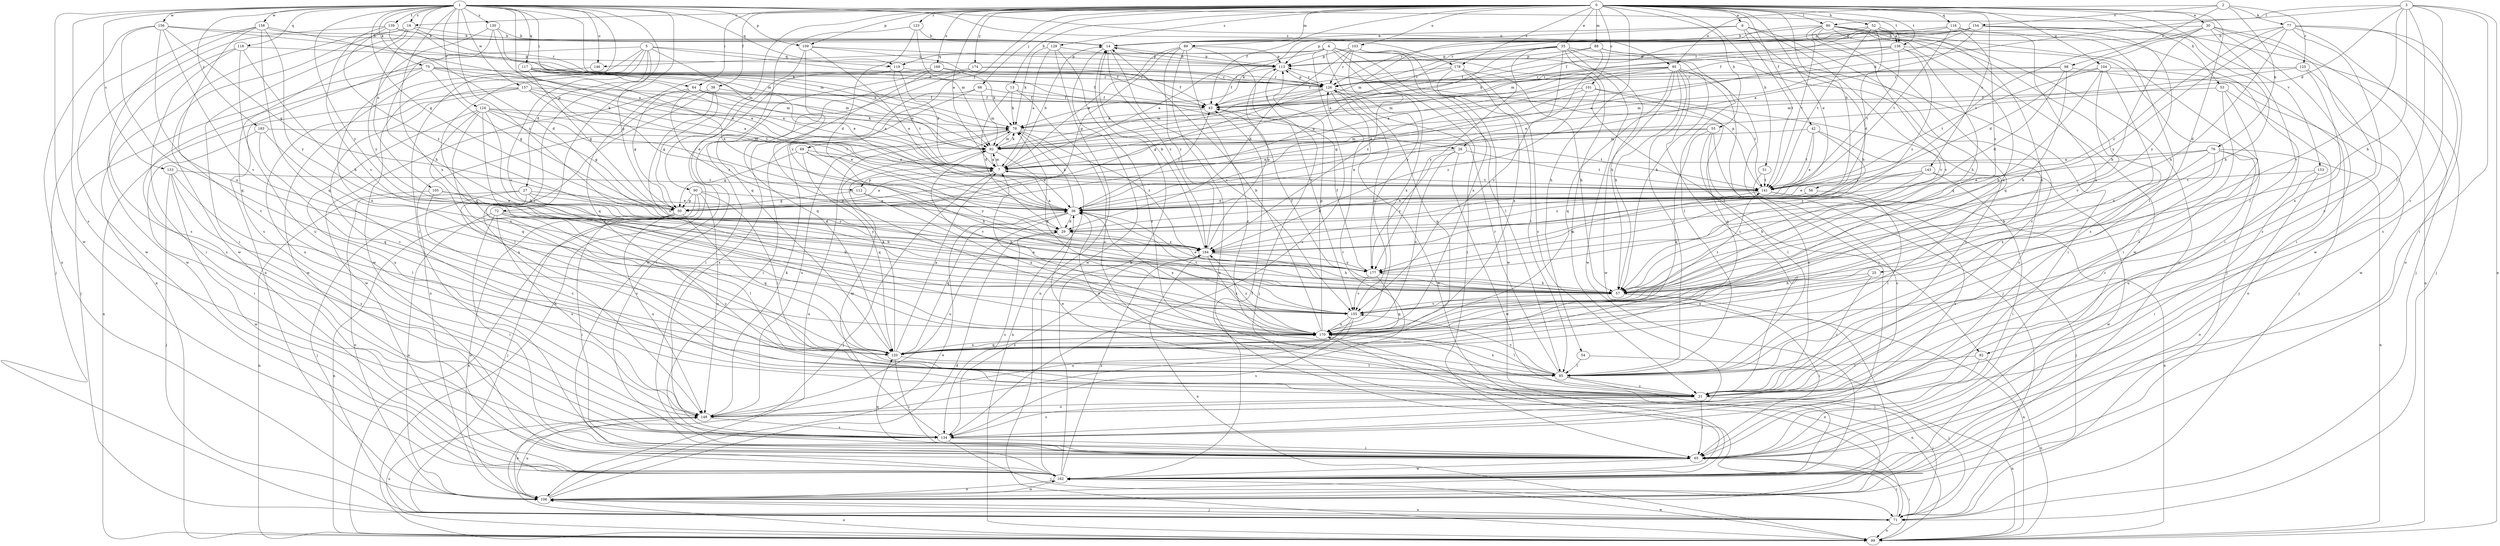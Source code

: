 strict digraph  {
0;
1;
2;
3;
4;
5;
6;
7;
13;
14;
16;
21;
25;
26;
27;
29;
30;
35;
36;
38;
42;
43;
50;
51;
52;
53;
54;
55;
56;
57;
64;
65;
66;
69;
71;
72;
75;
76;
77;
78;
80;
82;
85;
88;
89;
90;
92;
95;
98;
99;
101;
103;
104;
105;
106;
109;
112;
113;
116;
117;
118;
119;
120;
123;
124;
125;
126;
129;
130;
133;
134;
136;
139;
141;
143;
146;
148;
153;
154;
155;
156;
157;
158;
162;
169;
170;
174;
177;
178;
183;
184;
0 -> 6  [label=a];
0 -> 7  [label=a];
0 -> 13  [label=b];
0 -> 16  [label=c];
0 -> 25  [label=d];
0 -> 30  [label=e];
0 -> 35  [label=e];
0 -> 36  [label=e];
0 -> 38  [label=f];
0 -> 42  [label=f];
0 -> 43  [label=f];
0 -> 51  [label=h];
0 -> 52  [label=h];
0 -> 53  [label=h];
0 -> 54  [label=h];
0 -> 55  [label=h];
0 -> 56  [label=h];
0 -> 64  [label=i];
0 -> 66  [label=j];
0 -> 69  [label=j];
0 -> 80  [label=l];
0 -> 88  [label=m];
0 -> 89  [label=m];
0 -> 90  [label=m];
0 -> 101  [label=o];
0 -> 103  [label=o];
0 -> 104  [label=o];
0 -> 109  [label=p];
0 -> 116  [label=q];
0 -> 123  [label=r];
0 -> 129  [label=s];
0 -> 136  [label=t];
0 -> 143  [label=u];
0 -> 153  [label=v];
0 -> 169  [label=x];
0 -> 174  [label=y];
0 -> 178  [label=z];
1 -> 16  [label=c];
1 -> 21  [label=c];
1 -> 26  [label=d];
1 -> 50  [label=g];
1 -> 64  [label=i];
1 -> 65  [label=i];
1 -> 72  [label=k];
1 -> 75  [label=k];
1 -> 95  [label=n];
1 -> 105  [label=o];
1 -> 109  [label=p];
1 -> 112  [label=p];
1 -> 117  [label=q];
1 -> 118  [label=q];
1 -> 119  [label=q];
1 -> 124  [label=r];
1 -> 130  [label=s];
1 -> 133  [label=s];
1 -> 134  [label=s];
1 -> 136  [label=t];
1 -> 139  [label=t];
1 -> 146  [label=u];
1 -> 156  [label=w];
1 -> 157  [label=w];
1 -> 158  [label=w];
1 -> 162  [label=w];
1 -> 170  [label=x];
1 -> 177  [label=y];
1 -> 178  [label=z];
1 -> 183  [label=z];
1 -> 184  [label=z];
2 -> 76  [label=k];
2 -> 77  [label=k];
2 -> 95  [label=n];
2 -> 98  [label=n];
2 -> 125  [label=r];
2 -> 154  [label=v];
3 -> 21  [label=c];
3 -> 26  [label=d];
3 -> 57  [label=h];
3 -> 65  [label=i];
3 -> 78  [label=k];
3 -> 80  [label=l];
3 -> 82  [label=l];
3 -> 99  [label=n];
3 -> 155  [label=v];
4 -> 7  [label=a];
4 -> 57  [label=h];
4 -> 65  [label=i];
4 -> 82  [label=l];
4 -> 85  [label=l];
4 -> 119  [label=q];
4 -> 134  [label=s];
4 -> 146  [label=u];
4 -> 170  [label=x];
4 -> 177  [label=y];
5 -> 27  [label=d];
5 -> 36  [label=e];
5 -> 50  [label=g];
5 -> 106  [label=o];
5 -> 119  [label=q];
5 -> 120  [label=q];
5 -> 126  [label=r];
5 -> 155  [label=v];
5 -> 162  [label=w];
6 -> 14  [label=b];
6 -> 57  [label=h];
6 -> 78  [label=k];
6 -> 120  [label=q];
6 -> 141  [label=t];
6 -> 155  [label=v];
7 -> 14  [label=b];
7 -> 71  [label=j];
7 -> 92  [label=m];
7 -> 112  [label=p];
7 -> 141  [label=t];
13 -> 21  [label=c];
13 -> 29  [label=d];
13 -> 43  [label=f];
13 -> 78  [label=k];
14 -> 113  [label=p];
14 -> 155  [label=v];
14 -> 162  [label=w];
14 -> 184  [label=z];
16 -> 14  [label=b];
16 -> 65  [label=i];
16 -> 99  [label=n];
16 -> 126  [label=r];
16 -> 134  [label=s];
16 -> 162  [label=w];
21 -> 36  [label=e];
21 -> 65  [label=i];
21 -> 99  [label=n];
21 -> 134  [label=s];
21 -> 148  [label=u];
25 -> 21  [label=c];
25 -> 57  [label=h];
25 -> 170  [label=x];
26 -> 7  [label=a];
26 -> 141  [label=t];
26 -> 162  [label=w];
26 -> 170  [label=x];
26 -> 177  [label=y];
27 -> 21  [label=c];
27 -> 36  [label=e];
27 -> 57  [label=h];
27 -> 71  [label=j];
27 -> 106  [label=o];
27 -> 184  [label=z];
29 -> 7  [label=a];
29 -> 134  [label=s];
29 -> 184  [label=z];
30 -> 14  [label=b];
30 -> 29  [label=d];
30 -> 57  [label=h];
30 -> 65  [label=i];
30 -> 85  [label=l];
30 -> 99  [label=n];
30 -> 141  [label=t];
30 -> 162  [label=w];
35 -> 7  [label=a];
35 -> 50  [label=g];
35 -> 57  [label=h];
35 -> 85  [label=l];
35 -> 113  [label=p];
35 -> 148  [label=u];
35 -> 155  [label=v];
35 -> 162  [label=w];
35 -> 177  [label=y];
36 -> 29  [label=d];
36 -> 43  [label=f];
36 -> 78  [label=k];
36 -> 120  [label=q];
36 -> 148  [label=u];
36 -> 155  [label=v];
36 -> 170  [label=x];
38 -> 43  [label=f];
38 -> 50  [label=g];
38 -> 106  [label=o];
38 -> 148  [label=u];
38 -> 170  [label=x];
42 -> 21  [label=c];
42 -> 36  [label=e];
42 -> 92  [label=m];
42 -> 141  [label=t];
42 -> 177  [label=y];
43 -> 78  [label=k];
50 -> 7  [label=a];
50 -> 65  [label=i];
50 -> 99  [label=n];
50 -> 106  [label=o];
50 -> 120  [label=q];
50 -> 148  [label=u];
51 -> 134  [label=s];
51 -> 141  [label=t];
52 -> 29  [label=d];
52 -> 65  [label=i];
52 -> 92  [label=m];
52 -> 126  [label=r];
52 -> 141  [label=t];
52 -> 170  [label=x];
52 -> 136  [label=a];
53 -> 21  [label=c];
53 -> 43  [label=f];
53 -> 85  [label=l];
53 -> 106  [label=o];
54 -> 71  [label=j];
54 -> 85  [label=l];
55 -> 21  [label=c];
55 -> 36  [label=e];
55 -> 85  [label=l];
55 -> 92  [label=m];
55 -> 120  [label=q];
55 -> 134  [label=s];
56 -> 29  [label=d];
56 -> 36  [label=e];
56 -> 85  [label=l];
57 -> 36  [label=e];
57 -> 43  [label=f];
57 -> 65  [label=i];
57 -> 99  [label=n];
57 -> 155  [label=v];
64 -> 7  [label=a];
64 -> 43  [label=f];
64 -> 50  [label=g];
64 -> 92  [label=m];
64 -> 162  [label=w];
64 -> 184  [label=z];
65 -> 120  [label=q];
65 -> 162  [label=w];
66 -> 43  [label=f];
66 -> 65  [label=i];
66 -> 92  [label=m];
66 -> 134  [label=s];
69 -> 7  [label=a];
69 -> 50  [label=g];
69 -> 57  [label=h];
69 -> 120  [label=q];
69 -> 177  [label=y];
71 -> 65  [label=i];
71 -> 99  [label=n];
71 -> 106  [label=o];
72 -> 21  [label=c];
72 -> 29  [label=d];
72 -> 57  [label=h];
72 -> 65  [label=i];
72 -> 85  [label=l];
72 -> 106  [label=o];
72 -> 148  [label=u];
75 -> 7  [label=a];
75 -> 43  [label=f];
75 -> 50  [label=g];
75 -> 71  [label=j];
75 -> 92  [label=m];
75 -> 126  [label=r];
75 -> 134  [label=s];
75 -> 170  [label=x];
76 -> 7  [label=a];
76 -> 21  [label=c];
76 -> 36  [label=e];
76 -> 57  [label=h];
76 -> 99  [label=n];
76 -> 148  [label=u];
76 -> 170  [label=x];
77 -> 14  [label=b];
77 -> 21  [label=c];
77 -> 57  [label=h];
77 -> 71  [label=j];
77 -> 106  [label=o];
77 -> 134  [label=s];
77 -> 177  [label=y];
77 -> 184  [label=z];
78 -> 92  [label=m];
78 -> 99  [label=n];
78 -> 106  [label=o];
78 -> 141  [label=t];
78 -> 148  [label=u];
78 -> 184  [label=z];
80 -> 14  [label=b];
80 -> 71  [label=j];
80 -> 92  [label=m];
80 -> 106  [label=o];
80 -> 120  [label=q];
80 -> 134  [label=s];
80 -> 141  [label=t];
80 -> 155  [label=v];
80 -> 162  [label=w];
80 -> 170  [label=x];
82 -> 65  [label=i];
82 -> 85  [label=l];
82 -> 99  [label=n];
85 -> 21  [label=c];
85 -> 36  [label=e];
85 -> 71  [label=j];
85 -> 126  [label=r];
85 -> 155  [label=v];
85 -> 170  [label=x];
88 -> 21  [label=c];
88 -> 36  [label=e];
88 -> 43  [label=f];
88 -> 65  [label=i];
88 -> 113  [label=p];
89 -> 7  [label=a];
89 -> 21  [label=c];
89 -> 50  [label=g];
89 -> 106  [label=o];
89 -> 113  [label=p];
89 -> 155  [label=v];
89 -> 184  [label=z];
90 -> 36  [label=e];
90 -> 50  [label=g];
90 -> 71  [label=j];
90 -> 85  [label=l];
90 -> 99  [label=n];
90 -> 148  [label=u];
92 -> 7  [label=a];
92 -> 36  [label=e];
92 -> 78  [label=k];
92 -> 155  [label=v];
95 -> 7  [label=a];
95 -> 21  [label=c];
95 -> 36  [label=e];
95 -> 57  [label=h];
95 -> 65  [label=i];
95 -> 71  [label=j];
95 -> 85  [label=l];
95 -> 92  [label=m];
95 -> 120  [label=q];
95 -> 126  [label=r];
95 -> 162  [label=w];
98 -> 29  [label=d];
98 -> 57  [label=h];
98 -> 92  [label=m];
98 -> 126  [label=r];
98 -> 162  [label=w];
99 -> 65  [label=i];
99 -> 106  [label=o];
99 -> 148  [label=u];
99 -> 162  [label=w];
101 -> 21  [label=c];
101 -> 43  [label=f];
101 -> 50  [label=g];
101 -> 120  [label=q];
101 -> 184  [label=z];
103 -> 29  [label=d];
103 -> 113  [label=p];
103 -> 126  [label=r];
103 -> 162  [label=w];
103 -> 170  [label=x];
103 -> 184  [label=z];
104 -> 57  [label=h];
104 -> 71  [label=j];
104 -> 126  [label=r];
104 -> 141  [label=t];
104 -> 155  [label=v];
104 -> 170  [label=x];
105 -> 21  [label=c];
105 -> 36  [label=e];
105 -> 99  [label=n];
105 -> 177  [label=y];
106 -> 29  [label=d];
106 -> 36  [label=e];
106 -> 71  [label=j];
106 -> 148  [label=u];
106 -> 162  [label=w];
106 -> 170  [label=x];
109 -> 36  [label=e];
109 -> 43  [label=f];
109 -> 113  [label=p];
109 -> 162  [label=w];
109 -> 184  [label=z];
112 -> 50  [label=g];
112 -> 57  [label=h];
112 -> 170  [label=x];
113 -> 14  [label=b];
113 -> 43  [label=f];
113 -> 71  [label=j];
113 -> 126  [label=r];
116 -> 14  [label=b];
116 -> 43  [label=f];
116 -> 85  [label=l];
116 -> 126  [label=r];
116 -> 141  [label=t];
116 -> 170  [label=x];
116 -> 184  [label=z];
117 -> 7  [label=a];
117 -> 36  [label=e];
117 -> 50  [label=g];
117 -> 78  [label=k];
117 -> 92  [label=m];
117 -> 126  [label=r];
118 -> 57  [label=h];
118 -> 65  [label=i];
118 -> 113  [label=p];
118 -> 148  [label=u];
118 -> 162  [label=w];
119 -> 7  [label=a];
119 -> 120  [label=q];
119 -> 126  [label=r];
119 -> 141  [label=t];
120 -> 7  [label=a];
120 -> 65  [label=i];
120 -> 78  [label=k];
120 -> 85  [label=l];
120 -> 170  [label=x];
123 -> 14  [label=b];
123 -> 29  [label=d];
123 -> 92  [label=m];
123 -> 120  [label=q];
124 -> 36  [label=e];
124 -> 50  [label=g];
124 -> 57  [label=h];
124 -> 78  [label=k];
124 -> 85  [label=l];
124 -> 120  [label=q];
124 -> 141  [label=t];
124 -> 148  [label=u];
124 -> 170  [label=x];
125 -> 21  [label=c];
125 -> 92  [label=m];
125 -> 126  [label=r];
125 -> 170  [label=x];
126 -> 43  [label=f];
126 -> 50  [label=g];
126 -> 92  [label=m];
126 -> 113  [label=p];
126 -> 120  [label=q];
126 -> 141  [label=t];
126 -> 155  [label=v];
126 -> 162  [label=w];
129 -> 7  [label=a];
129 -> 21  [label=c];
129 -> 78  [label=k];
129 -> 99  [label=n];
129 -> 113  [label=p];
130 -> 14  [label=b];
130 -> 36  [label=e];
130 -> 57  [label=h];
130 -> 92  [label=m];
130 -> 177  [label=y];
133 -> 71  [label=j];
133 -> 85  [label=l];
133 -> 134  [label=s];
133 -> 141  [label=t];
133 -> 162  [label=w];
134 -> 65  [label=i];
134 -> 71  [label=j];
134 -> 92  [label=m];
134 -> 184  [label=z];
136 -> 7  [label=a];
136 -> 57  [label=h];
136 -> 65  [label=i];
136 -> 78  [label=k];
136 -> 113  [label=p];
136 -> 141  [label=t];
136 -> 184  [label=z];
139 -> 14  [label=b];
139 -> 29  [label=d];
139 -> 71  [label=j];
139 -> 92  [label=m];
139 -> 155  [label=v];
139 -> 184  [label=z];
141 -> 36  [label=e];
141 -> 71  [label=j];
141 -> 99  [label=n];
141 -> 113  [label=p];
141 -> 177  [label=y];
143 -> 36  [label=e];
143 -> 57  [label=h];
143 -> 65  [label=i];
143 -> 141  [label=t];
143 -> 162  [label=w];
143 -> 184  [label=z];
146 -> 162  [label=w];
148 -> 78  [label=k];
148 -> 106  [label=o];
148 -> 126  [label=r];
148 -> 134  [label=s];
153 -> 65  [label=i];
153 -> 106  [label=o];
153 -> 141  [label=t];
154 -> 7  [label=a];
154 -> 14  [label=b];
154 -> 43  [label=f];
154 -> 57  [label=h];
154 -> 71  [label=j];
154 -> 113  [label=p];
154 -> 126  [label=r];
154 -> 177  [label=y];
155 -> 78  [label=k];
155 -> 134  [label=s];
155 -> 141  [label=t];
155 -> 148  [label=u];
155 -> 170  [label=x];
156 -> 14  [label=b];
156 -> 50  [label=g];
156 -> 78  [label=k];
156 -> 106  [label=o];
156 -> 120  [label=q];
156 -> 155  [label=v];
156 -> 170  [label=x];
157 -> 7  [label=a];
157 -> 21  [label=c];
157 -> 36  [label=e];
157 -> 43  [label=f];
157 -> 99  [label=n];
157 -> 141  [label=t];
157 -> 148  [label=u];
158 -> 7  [label=a];
158 -> 14  [label=b];
158 -> 21  [label=c];
158 -> 120  [label=q];
158 -> 134  [label=s];
158 -> 162  [label=w];
158 -> 177  [label=y];
162 -> 14  [label=b];
162 -> 43  [label=f];
162 -> 106  [label=o];
162 -> 184  [label=z];
169 -> 65  [label=i];
169 -> 78  [label=k];
169 -> 99  [label=n];
169 -> 126  [label=r];
169 -> 170  [label=x];
170 -> 7  [label=a];
170 -> 14  [label=b];
170 -> 85  [label=l];
170 -> 99  [label=n];
170 -> 113  [label=p];
170 -> 120  [label=q];
170 -> 184  [label=z];
174 -> 43  [label=f];
174 -> 65  [label=i];
174 -> 120  [label=q];
174 -> 126  [label=r];
177 -> 43  [label=f];
177 -> 57  [label=h];
177 -> 120  [label=q];
177 -> 155  [label=v];
178 -> 21  [label=c];
178 -> 43  [label=f];
178 -> 57  [label=h];
178 -> 85  [label=l];
178 -> 126  [label=r];
178 -> 170  [label=x];
183 -> 65  [label=i];
183 -> 92  [label=m];
183 -> 120  [label=q];
183 -> 155  [label=v];
184 -> 14  [label=b];
184 -> 57  [label=h];
184 -> 99  [label=n];
184 -> 113  [label=p];
184 -> 170  [label=x];
184 -> 177  [label=y];
}
